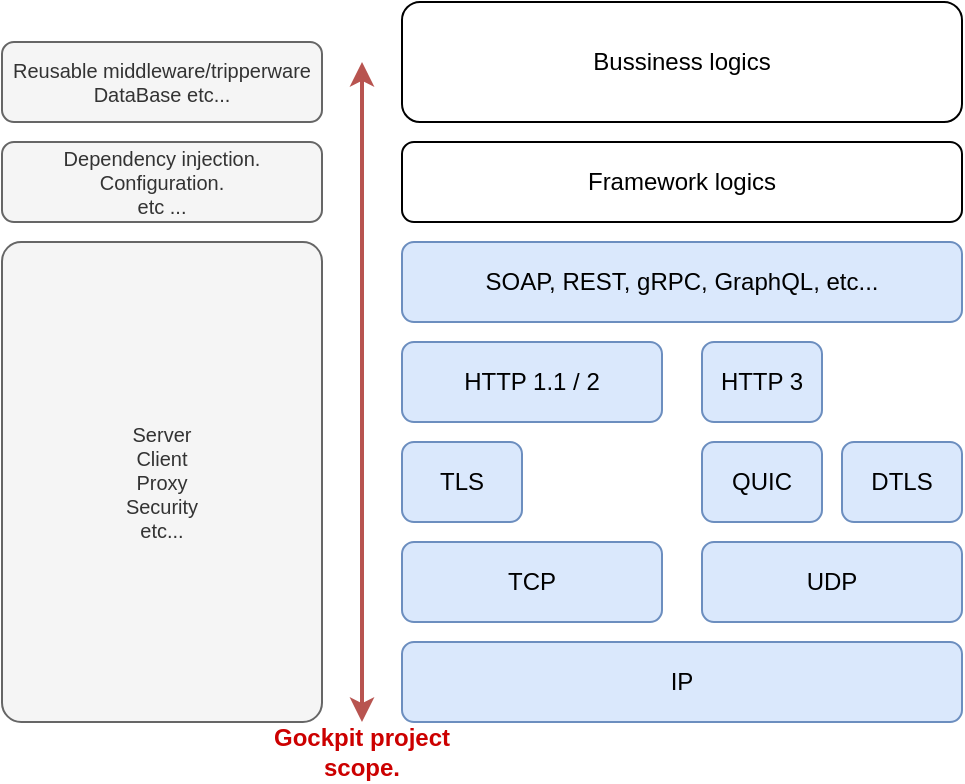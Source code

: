 <mxfile>
    <diagram id="hmT6kRHPboXL5VRMb9j5" name="Page-1">
        <mxGraphModel dx="1140" dy="756" grid="1" gridSize="10" guides="1" tooltips="1" connect="1" arrows="1" fold="1" page="1" pageScale="1" pageWidth="850" pageHeight="1100" math="0" shadow="0">
            <root>
                <mxCell id="0"/>
                <mxCell id="1" parent="0"/>
                <mxCell id="2" value="TCP" style="rounded=1;whiteSpace=wrap;html=1;fillColor=#dae8fc;strokeColor=#6c8ebf;" vertex="1" parent="1">
                    <mxGeometry x="360" y="510" width="130" height="40" as="geometry"/>
                </mxCell>
                <mxCell id="3" value="UDP" style="rounded=1;whiteSpace=wrap;html=1;fillColor=#dae8fc;strokeColor=#6c8ebf;" vertex="1" parent="1">
                    <mxGeometry x="510" y="510" width="130" height="40" as="geometry"/>
                </mxCell>
                <mxCell id="4" value="TLS" style="rounded=1;whiteSpace=wrap;html=1;fillColor=#dae8fc;strokeColor=#6c8ebf;" vertex="1" parent="1">
                    <mxGeometry x="360" y="460" width="60" height="40" as="geometry"/>
                </mxCell>
                <mxCell id="5" value="HTTP 1.1 / 2" style="rounded=1;whiteSpace=wrap;html=1;fillColor=#dae8fc;strokeColor=#6c8ebf;" vertex="1" parent="1">
                    <mxGeometry x="360" y="410" width="130" height="40" as="geometry"/>
                </mxCell>
                <mxCell id="7" value="IP" style="rounded=1;whiteSpace=wrap;html=1;fillColor=#dae8fc;strokeColor=#6c8ebf;" vertex="1" parent="1">
                    <mxGeometry x="360" y="560" width="280" height="40" as="geometry"/>
                </mxCell>
                <mxCell id="9" value="HTTP 3" style="rounded=1;whiteSpace=wrap;html=1;fillColor=#dae8fc;strokeColor=#6c8ebf;" vertex="1" parent="1">
                    <mxGeometry x="510" y="410" width="60" height="40" as="geometry"/>
                </mxCell>
                <mxCell id="10" value="QUIC" style="rounded=1;whiteSpace=wrap;html=1;fillColor=#dae8fc;strokeColor=#6c8ebf;" vertex="1" parent="1">
                    <mxGeometry x="510" y="460" width="60" height="40" as="geometry"/>
                </mxCell>
                <mxCell id="14" value="SOAP, REST, gRPC, GraphQL, etc..." style="rounded=1;whiteSpace=wrap;html=1;fillColor=#dae8fc;strokeColor=#6c8ebf;" vertex="1" parent="1">
                    <mxGeometry x="360" y="360" width="280" height="40" as="geometry"/>
                </mxCell>
                <mxCell id="15" value="DTLS" style="rounded=1;whiteSpace=wrap;html=1;fillColor=#dae8fc;strokeColor=#6c8ebf;" vertex="1" parent="1">
                    <mxGeometry x="580" y="460" width="60" height="40" as="geometry"/>
                </mxCell>
                <mxCell id="17" value="Gockpit project scope." style="text;html=1;strokeColor=none;fillColor=none;align=center;verticalAlign=middle;whiteSpace=wrap;rounded=0;fontStyle=1;fontColor=#CC0000;" vertex="1" parent="1">
                    <mxGeometry x="290" y="600" width="100" height="30" as="geometry"/>
                </mxCell>
                <mxCell id="18" value="Framework logics" style="rounded=1;whiteSpace=wrap;html=1;" vertex="1" parent="1">
                    <mxGeometry x="360" y="310" width="280" height="40" as="geometry"/>
                </mxCell>
                <mxCell id="19" value="Bussiness logics" style="rounded=1;whiteSpace=wrap;html=1;" vertex="1" parent="1">
                    <mxGeometry x="360" y="240" width="280" height="60" as="geometry"/>
                </mxCell>
                <mxCell id="21" value="" style="endArrow=classic;html=1;strokeWidth=2;endFill=1;startArrow=classic;startFill=1;fillColor=#f8cecc;strokeColor=#b85450;" edge="1" parent="1">
                    <mxGeometry width="50" height="50" relative="1" as="geometry">
                        <mxPoint x="340" y="600" as="sourcePoint"/>
                        <mxPoint x="340" y="270" as="targetPoint"/>
                    </mxGeometry>
                </mxCell>
                <mxCell id="27" value="Reusable middleware/tripperware&lt;br&gt;DataBase etc..." style="rounded=1;whiteSpace=wrap;html=1;align=center;fontSize=10;fillColor=#f5f5f5;fontColor=#333333;strokeColor=#666666;" vertex="1" parent="1">
                    <mxGeometry x="160" y="260" width="160" height="40" as="geometry"/>
                </mxCell>
                <mxCell id="29" value="Dependency injection.&lt;br style=&quot;font-size: 10px;&quot;&gt;Configuration.&lt;br style=&quot;font-size: 10px;&quot;&gt;etc ..." style="rounded=1;whiteSpace=wrap;html=1;align=center;fontSize=10;fillColor=#f5f5f5;fontColor=#333333;strokeColor=#666666;" vertex="1" parent="1">
                    <mxGeometry x="160" y="310" width="160" height="40" as="geometry"/>
                </mxCell>
                <mxCell id="30" value="Server&lt;br&gt;Client&lt;br&gt;Proxy&lt;br&gt;Security&lt;br&gt;etc..." style="rounded=1;whiteSpace=wrap;html=1;align=center;fontSize=10;arcSize=6;fillColor=#f5f5f5;fontColor=#333333;strokeColor=#666666;" vertex="1" parent="1">
                    <mxGeometry x="160" y="360" width="160" height="240" as="geometry"/>
                </mxCell>
            </root>
        </mxGraphModel>
    </diagram>
</mxfile>